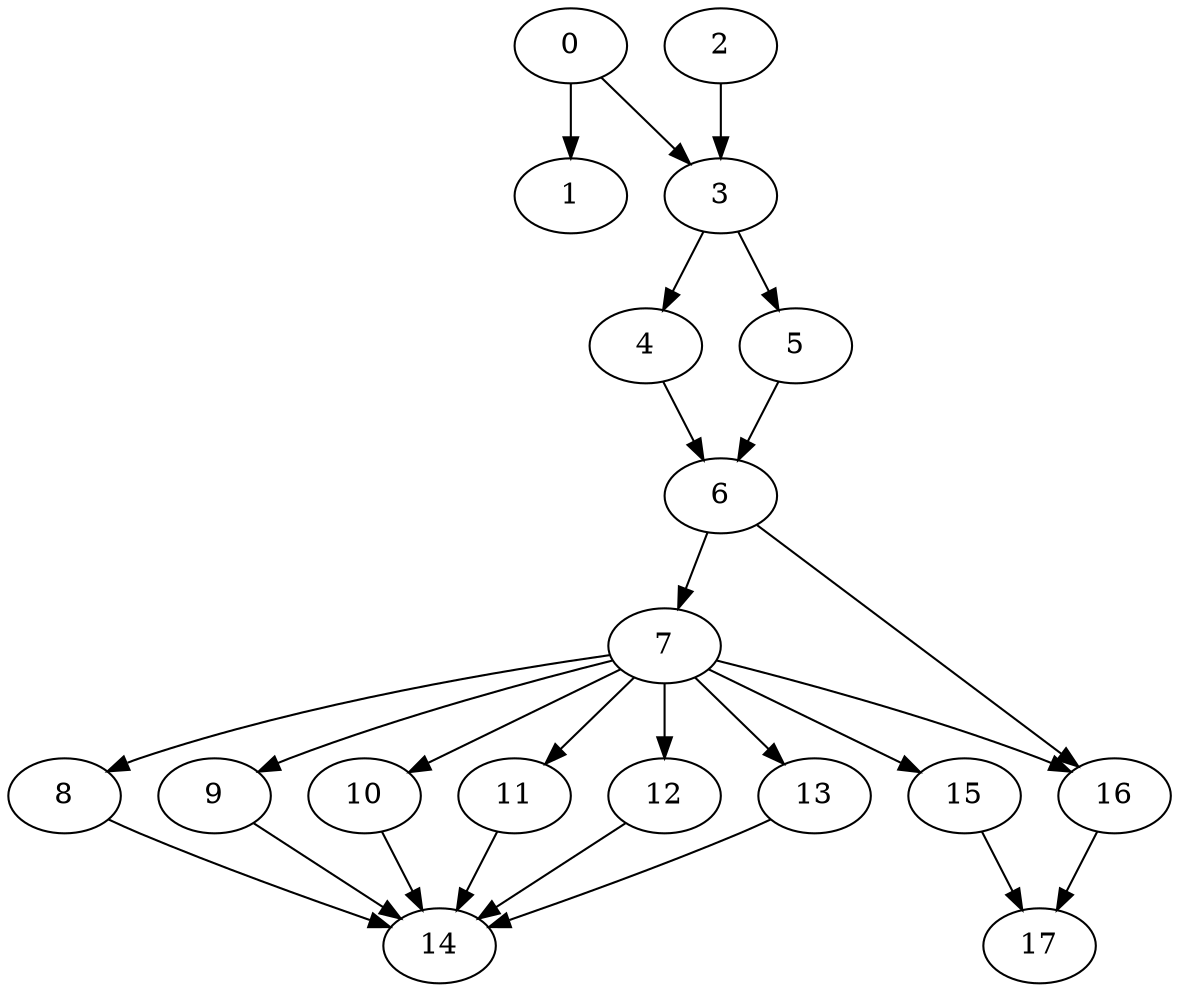 digraph {
	0
	1
	2
	3
	4
	5
	6
	7
	8
	9
	10
	11
	12
	13
	14
	15
	16
	17
	0 -> 1
	0 -> 3
	2 -> 3
	7 -> 9
	4 -> 6
	5 -> 6
	7 -> 8
	7 -> 10
	7 -> 11
	7 -> 12
	7 -> 15
	6 -> 16
	7 -> 16
	6 -> 7
	3 -> 4
	3 -> 5
	7 -> 13
	10 -> 14
	11 -> 14
	12 -> 14
	13 -> 14
	8 -> 14
	9 -> 14
	15 -> 17
	16 -> 17
}
